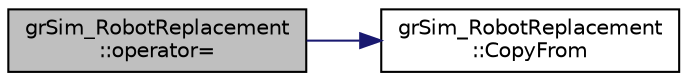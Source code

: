 digraph "grSim_RobotReplacement::operator="
{
 // INTERACTIVE_SVG=YES
  edge [fontname="Helvetica",fontsize="10",labelfontname="Helvetica",labelfontsize="10"];
  node [fontname="Helvetica",fontsize="10",shape=record];
  rankdir="LR";
  Node1 [label="grSim_RobotReplacement\l::operator=",height=0.2,width=0.4,color="black", fillcolor="grey75", style="filled", fontcolor="black"];
  Node1 -> Node2 [color="midnightblue",fontsize="10",style="solid",fontname="Helvetica"];
  Node2 [label="grSim_RobotReplacement\l::CopyFrom",height=0.2,width=0.4,color="black", fillcolor="white", style="filled",URL="$d5/da8/classgr_sim___robot_replacement.html#a4edf77ceeac6398b99774d8f4bc3eb77"];
}
